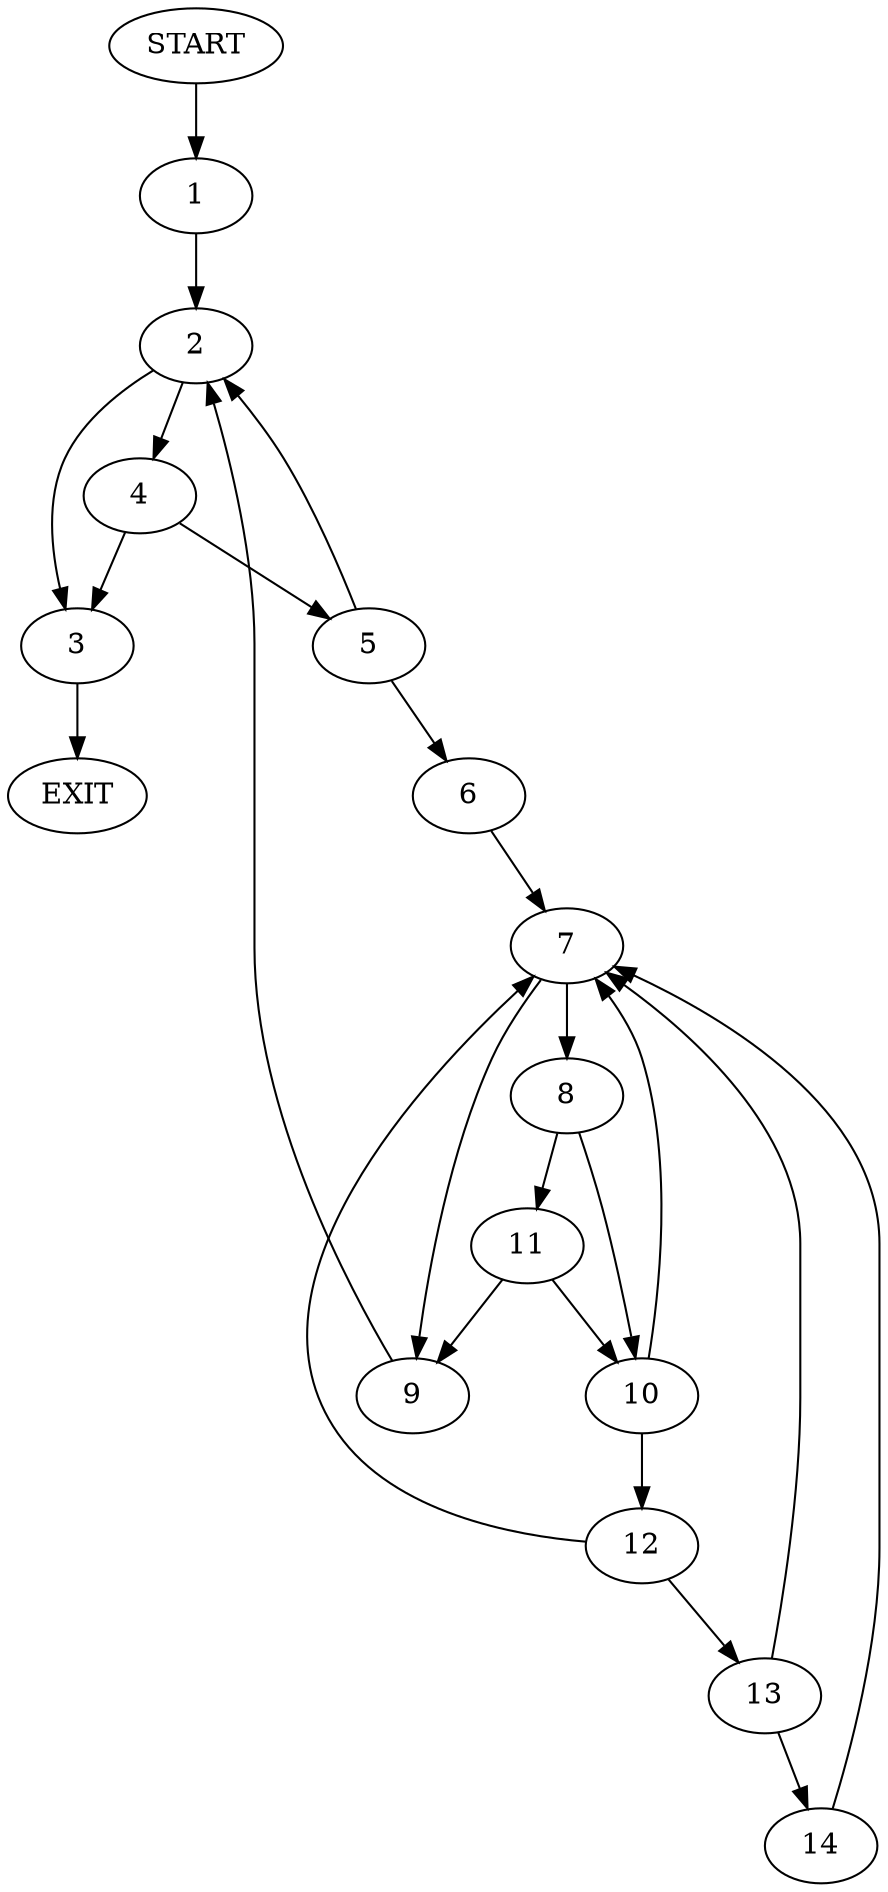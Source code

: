 digraph {
0 [label="START"];
1;
2;
3;
4;
5;
6;
7;
8;
9;
10;
11;
12;
13;
14;
15 [label="EXIT"];
0 -> 1;
1 -> 2;
2 -> 3;
2 -> 4;
4 -> 3;
4 -> 5;
3 -> 15;
5 -> 2;
5 -> 6;
6 -> 7;
7 -> 8;
7 -> 9;
8 -> 10;
8 -> 11;
9 -> 2;
11 -> 10;
11 -> 9;
10 -> 12;
10 -> 7;
12 -> 13;
12 -> 7;
13 -> 7;
13 -> 14;
14 -> 7;
}